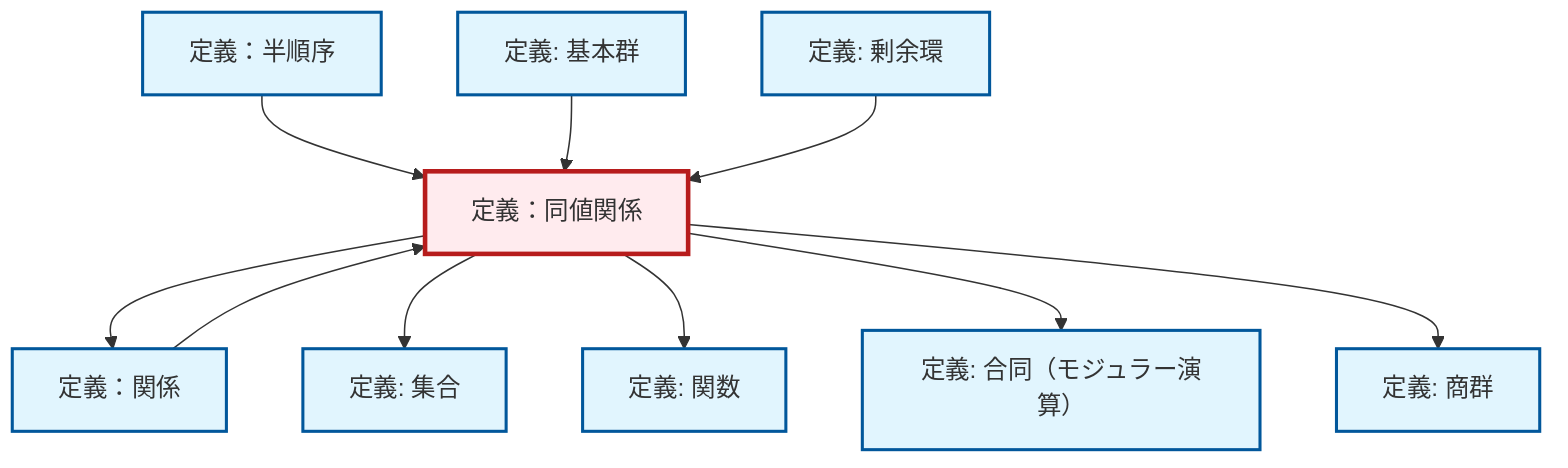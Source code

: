 graph TD
    classDef definition fill:#e1f5fe,stroke:#01579b,stroke-width:2px
    classDef theorem fill:#f3e5f5,stroke:#4a148c,stroke-width:2px
    classDef axiom fill:#fff3e0,stroke:#e65100,stroke-width:2px
    classDef example fill:#e8f5e9,stroke:#1b5e20,stroke-width:2px
    classDef current fill:#ffebee,stroke:#b71c1c,stroke-width:3px
    def-partial-order["定義：半順序"]:::definition
    def-function["定義: 関数"]:::definition
    def-quotient-group["定義: 商群"]:::definition
    def-fundamental-group["定義: 基本群"]:::definition
    def-relation["定義：関係"]:::definition
    def-set["定義: 集合"]:::definition
    def-equivalence-relation["定義：同値関係"]:::definition
    def-quotient-ring["定義: 剰余環"]:::definition
    def-congruence["定義: 合同（モジュラー演算）"]:::definition
    def-equivalence-relation --> def-relation
    def-partial-order --> def-equivalence-relation
    def-fundamental-group --> def-equivalence-relation
    def-equivalence-relation --> def-set
    def-quotient-ring --> def-equivalence-relation
    def-equivalence-relation --> def-function
    def-equivalence-relation --> def-congruence
    def-relation --> def-equivalence-relation
    def-equivalence-relation --> def-quotient-group
    class def-equivalence-relation current